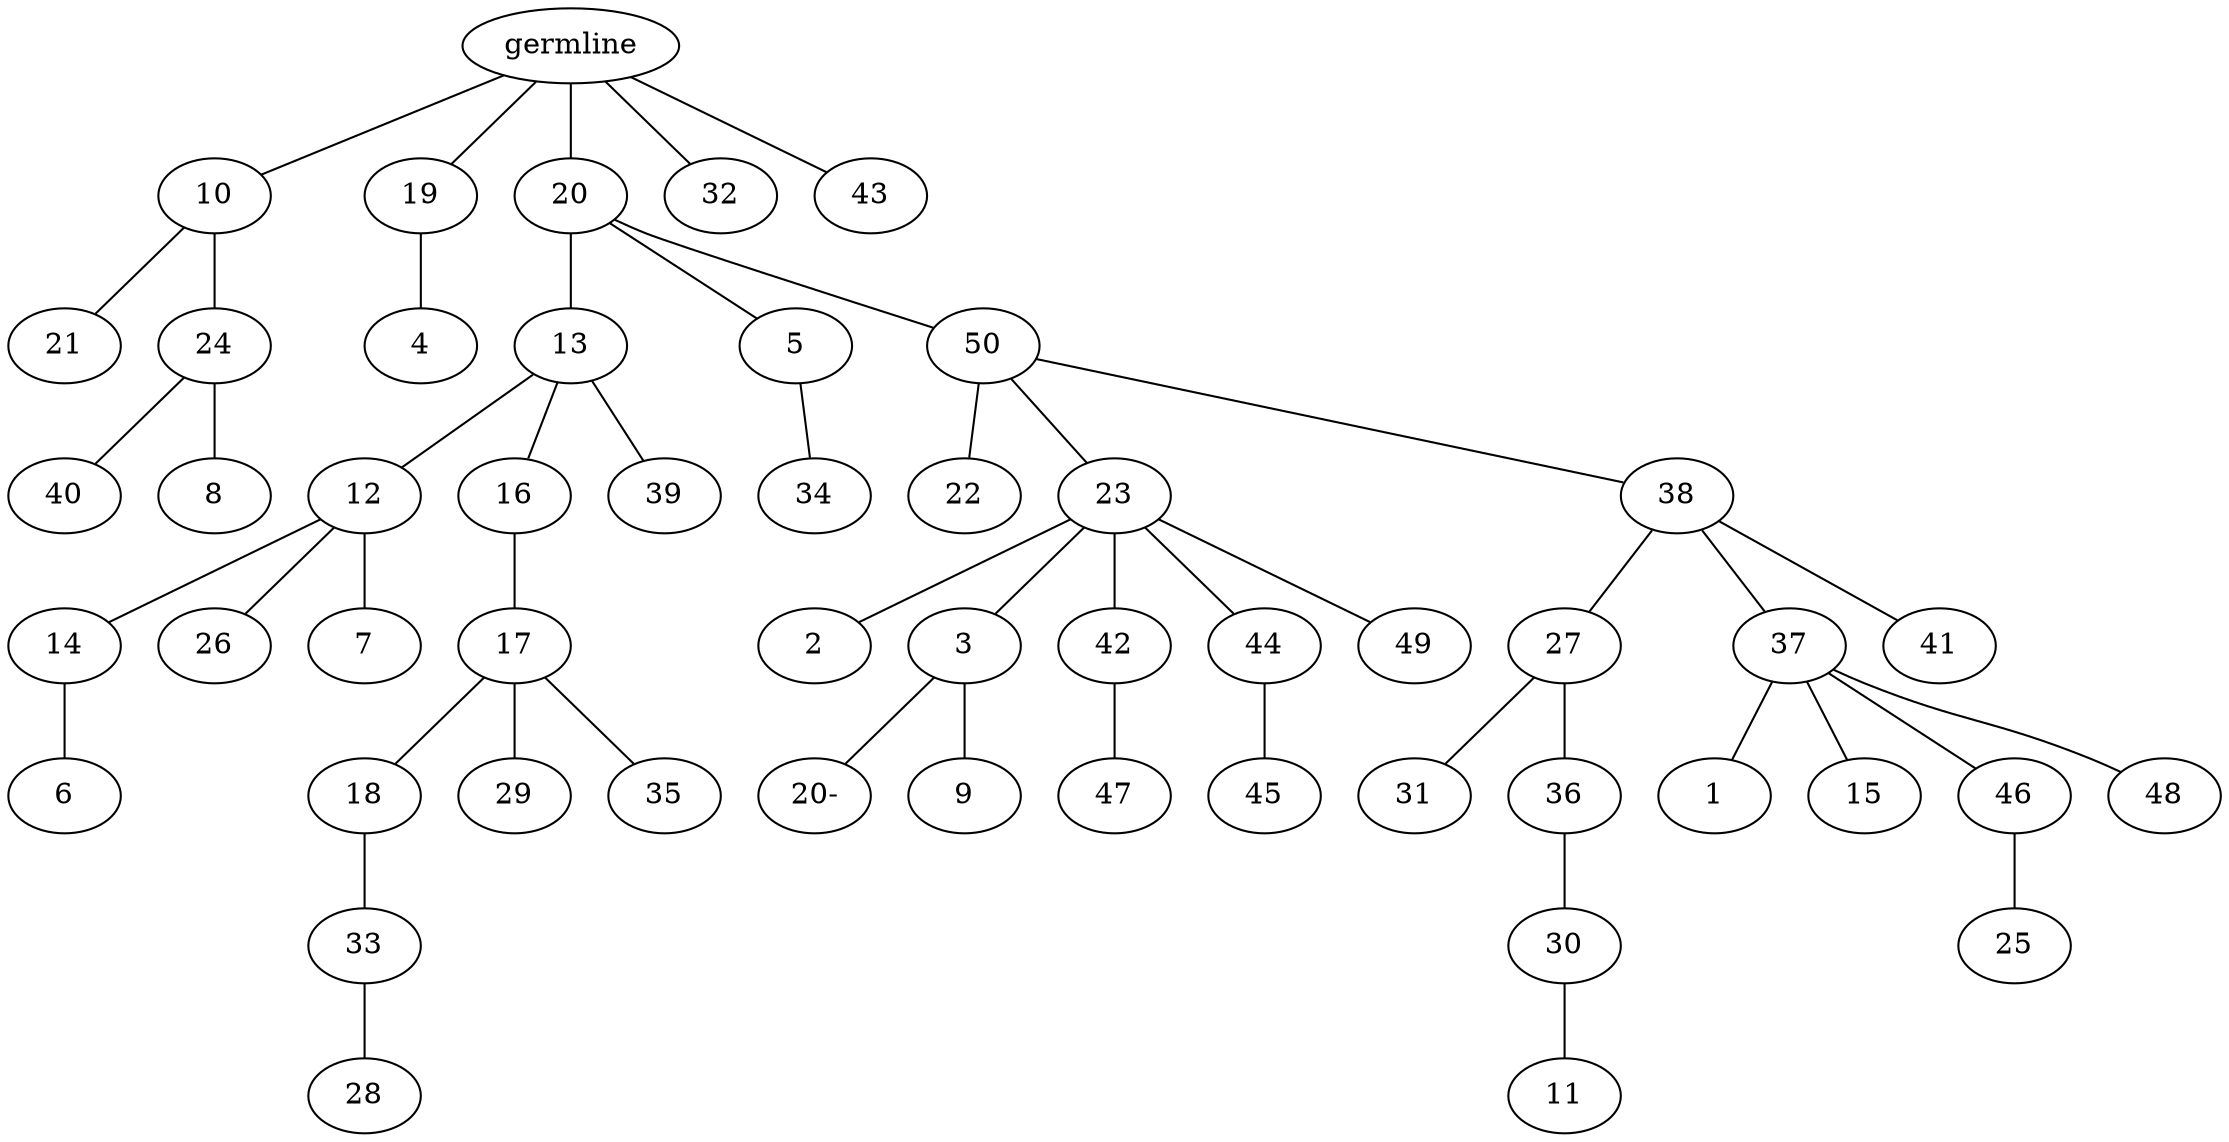 graph tree {
    "140005979315216" [label="germline"];
    "140005979305200" [label="10"];
    "140005979276912" [label="21"];
    "140005979276048" [label="24"];
    "140005979277248" [label="40"];
    "140005979278304" [label="8"];
    "140005979305728" [label="19"];
    "140005979277824" [label="4"];
    "140005979276288" [label="20"];
    "140005979279120" [label="13"];
    "140005979278784" [label="12"];
    "140005979231856" [label="14"];
    "140005979233104" [label="6"];
    "140005979232480" [label="26"];
    "140005979233440" [label="7"];
    "140005979275904" [label="16"];
    "140005979233680" [label="17"];
    "140005979233776" [label="18"];
    "140005979234112" [label="33"];
    "140005979233008" [label="28"];
    "140005979233536" [label="29"];
    "140005979232864" [label="35"];
    "140005979279072" [label="39"];
    "140005979276096" [label="5"];
    "140005979232624" [label="34"];
    "140005979279216" [label="50"];
    "140005979232144" [label="22"];
    "140005979232384" [label="23"];
    "140005979234016" [label="2"];
    "140005979232912" [label="3"];
    "140005979342064" [label="20-"];
    "140005979233920" [label="9"];
    "140005979232048" [label="42"];
    "140005979230896" [label="47"];
    "140005979231952" [label="44"];
    "140005979231280" [label="45"];
    "140005979231472" [label="49"];
    "140005979233728" [label="38"];
    "140005979230704" [label="27"];
    "140005979231760" [label="31"];
    "140005979232000" [label="36"];
    "140005979231040" [label="30"];
    "140005979230944" [label="11"];
    "140005979231424" [label="37"];
    "140005979232240" [label="1"];
    "140005979230416" [label="15"];
    "140005979230272" [label="46"];
    "140005979278064" [label="25"];
    "140005979230608" [label="48"];
    "140005979230848" [label="41"];
    "140005979232768" [label="32"];
    "140005979231136" [label="43"];
    "140005979315216" -- "140005979305200";
    "140005979315216" -- "140005979305728";
    "140005979315216" -- "140005979276288";
    "140005979315216" -- "140005979232768";
    "140005979315216" -- "140005979231136";
    "140005979305200" -- "140005979276912";
    "140005979305200" -- "140005979276048";
    "140005979276048" -- "140005979277248";
    "140005979276048" -- "140005979278304";
    "140005979305728" -- "140005979277824";
    "140005979276288" -- "140005979279120";
    "140005979276288" -- "140005979276096";
    "140005979276288" -- "140005979279216";
    "140005979279120" -- "140005979278784";
    "140005979279120" -- "140005979275904";
    "140005979279120" -- "140005979279072";
    "140005979278784" -- "140005979231856";
    "140005979278784" -- "140005979232480";
    "140005979278784" -- "140005979233440";
    "140005979231856" -- "140005979233104";
    "140005979275904" -- "140005979233680";
    "140005979233680" -- "140005979233776";
    "140005979233680" -- "140005979233536";
    "140005979233680" -- "140005979232864";
    "140005979233776" -- "140005979234112";
    "140005979234112" -- "140005979233008";
    "140005979276096" -- "140005979232624";
    "140005979279216" -- "140005979232144";
    "140005979279216" -- "140005979232384";
    "140005979279216" -- "140005979233728";
    "140005979232384" -- "140005979234016";
    "140005979232384" -- "140005979232912";
    "140005979232384" -- "140005979232048";
    "140005979232384" -- "140005979231952";
    "140005979232384" -- "140005979231472";
    "140005979232912" -- "140005979342064";
    "140005979232912" -- "140005979233920";
    "140005979232048" -- "140005979230896";
    "140005979231952" -- "140005979231280";
    "140005979233728" -- "140005979230704";
    "140005979233728" -- "140005979231424";
    "140005979233728" -- "140005979230848";
    "140005979230704" -- "140005979231760";
    "140005979230704" -- "140005979232000";
    "140005979232000" -- "140005979231040";
    "140005979231040" -- "140005979230944";
    "140005979231424" -- "140005979232240";
    "140005979231424" -- "140005979230416";
    "140005979231424" -- "140005979230272";
    "140005979231424" -- "140005979230608";
    "140005979230272" -- "140005979278064";
}
